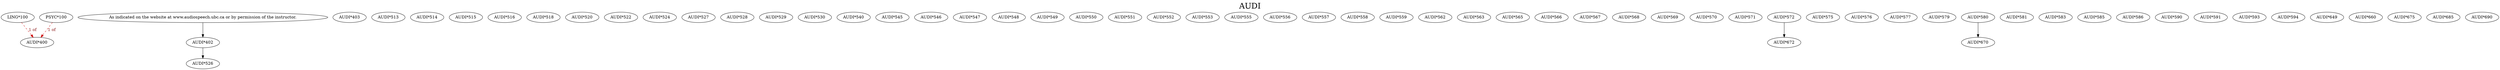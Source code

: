 digraph AUDI {
labelloc = "t";
label = "AUDI"
fontsize = 27;
"LING*100" -> "AUDI*400" [style=dashed] [label="1 of", fontcolor=firebrick4] [color=red3]
"PSYC*100" -> "AUDI*400" [style=dashed] [label="1 of", fontcolor=firebrick4] [color=red3]
"As indicated on the website at www.audiospeech.ubc.ca or by permission of the instructor." -> "AUDI*402" [style=solid]
"AUDI*403"
"AUDI*513"
"AUDI*514"
"AUDI*515"
"AUDI*516"
"AUDI*518"
"AUDI*520"
"AUDI*522"
"AUDI*524"
"AUDI*402" -> "AUDI*526" [style=solid]
"AUDI*527"
"AUDI*528"
"AUDI*529"
"AUDI*530"
"AUDI*540"
"AUDI*545"
"AUDI*546"
"AUDI*547"
"AUDI*548"
"AUDI*549"
"AUDI*550"
"AUDI*551"
"AUDI*552"
"AUDI*553"
"AUDI*555"
"AUDI*556"
"AUDI*557"
"AUDI*558"
"AUDI*559"
"AUDI*562"
"AUDI*563"
"AUDI*565"
"AUDI*566"
"AUDI*567"
"AUDI*568"
"AUDI*569"
"AUDI*570"
"AUDI*571"
"AUDI*572"
"AUDI*575"
"AUDI*576"
"AUDI*577"
"AUDI*579"
"AUDI*580"
"AUDI*581"
"AUDI*583"
"AUDI*585"
"AUDI*586"
"AUDI*590"
"AUDI*591"
"AUDI*593"
"AUDI*594"
"AUDI*649"
"AUDI*660"
"AUDI*580" -> "AUDI*670" [style=solid]
"AUDI*572" -> "AUDI*672" [style=solid]
"AUDI*675"
"AUDI*685"
"AUDI*690"
}
